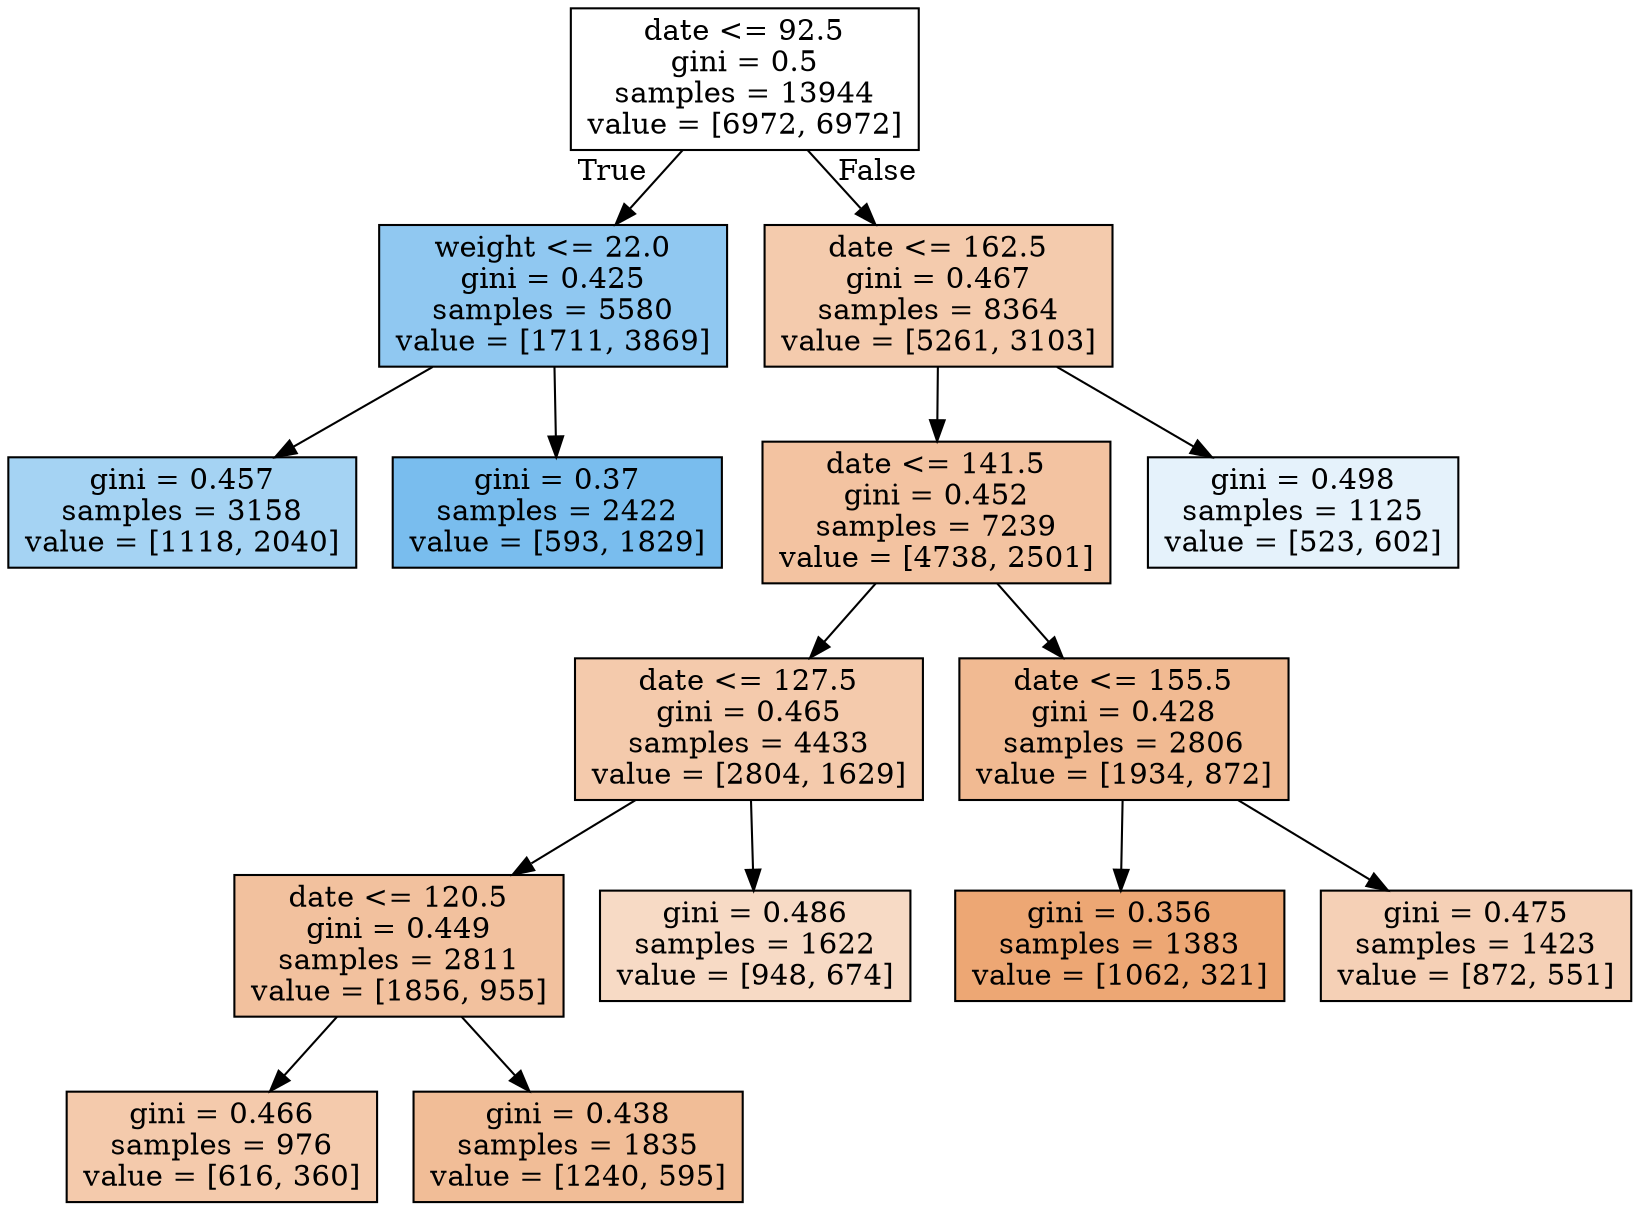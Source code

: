 digraph Tree {
node [shape=box, style="filled", color="black"] ;
0 [label="date <= 92.5\ngini = 0.5\nsamples = 13944\nvalue = [6972, 6972]", fillcolor="#e5813900"] ;
1 [label="weight <= 22.0\ngini = 0.425\nsamples = 5580\nvalue = [1711, 3869]", fillcolor="#399de58e"] ;
0 -> 1 [labeldistance=2.5, labelangle=45, headlabel="True"] ;
2 [label="gini = 0.457\nsamples = 3158\nvalue = [1118, 2040]", fillcolor="#399de573"] ;
1 -> 2 ;
3 [label="gini = 0.37\nsamples = 2422\nvalue = [593, 1829]", fillcolor="#399de5ac"] ;
1 -> 3 ;
4 [label="date <= 162.5\ngini = 0.467\nsamples = 8364\nvalue = [5261, 3103]", fillcolor="#e5813969"] ;
0 -> 4 [labeldistance=2.5, labelangle=-45, headlabel="False"] ;
5 [label="date <= 141.5\ngini = 0.452\nsamples = 7239\nvalue = [4738, 2501]", fillcolor="#e5813978"] ;
4 -> 5 ;
6 [label="date <= 127.5\ngini = 0.465\nsamples = 4433\nvalue = [2804, 1629]", fillcolor="#e581396b"] ;
5 -> 6 ;
7 [label="date <= 120.5\ngini = 0.449\nsamples = 2811\nvalue = [1856, 955]", fillcolor="#e581397c"] ;
6 -> 7 ;
8 [label="gini = 0.466\nsamples = 976\nvalue = [616, 360]", fillcolor="#e581396a"] ;
7 -> 8 ;
9 [label="gini = 0.438\nsamples = 1835\nvalue = [1240, 595]", fillcolor="#e5813985"] ;
7 -> 9 ;
10 [label="gini = 0.486\nsamples = 1622\nvalue = [948, 674]", fillcolor="#e581394a"] ;
6 -> 10 ;
11 [label="date <= 155.5\ngini = 0.428\nsamples = 2806\nvalue = [1934, 872]", fillcolor="#e581398c"] ;
5 -> 11 ;
12 [label="gini = 0.356\nsamples = 1383\nvalue = [1062, 321]", fillcolor="#e58139b2"] ;
11 -> 12 ;
13 [label="gini = 0.475\nsamples = 1423\nvalue = [872, 551]", fillcolor="#e581395e"] ;
11 -> 13 ;
14 [label="gini = 0.498\nsamples = 1125\nvalue = [523, 602]", fillcolor="#399de521"] ;
4 -> 14 ;
}